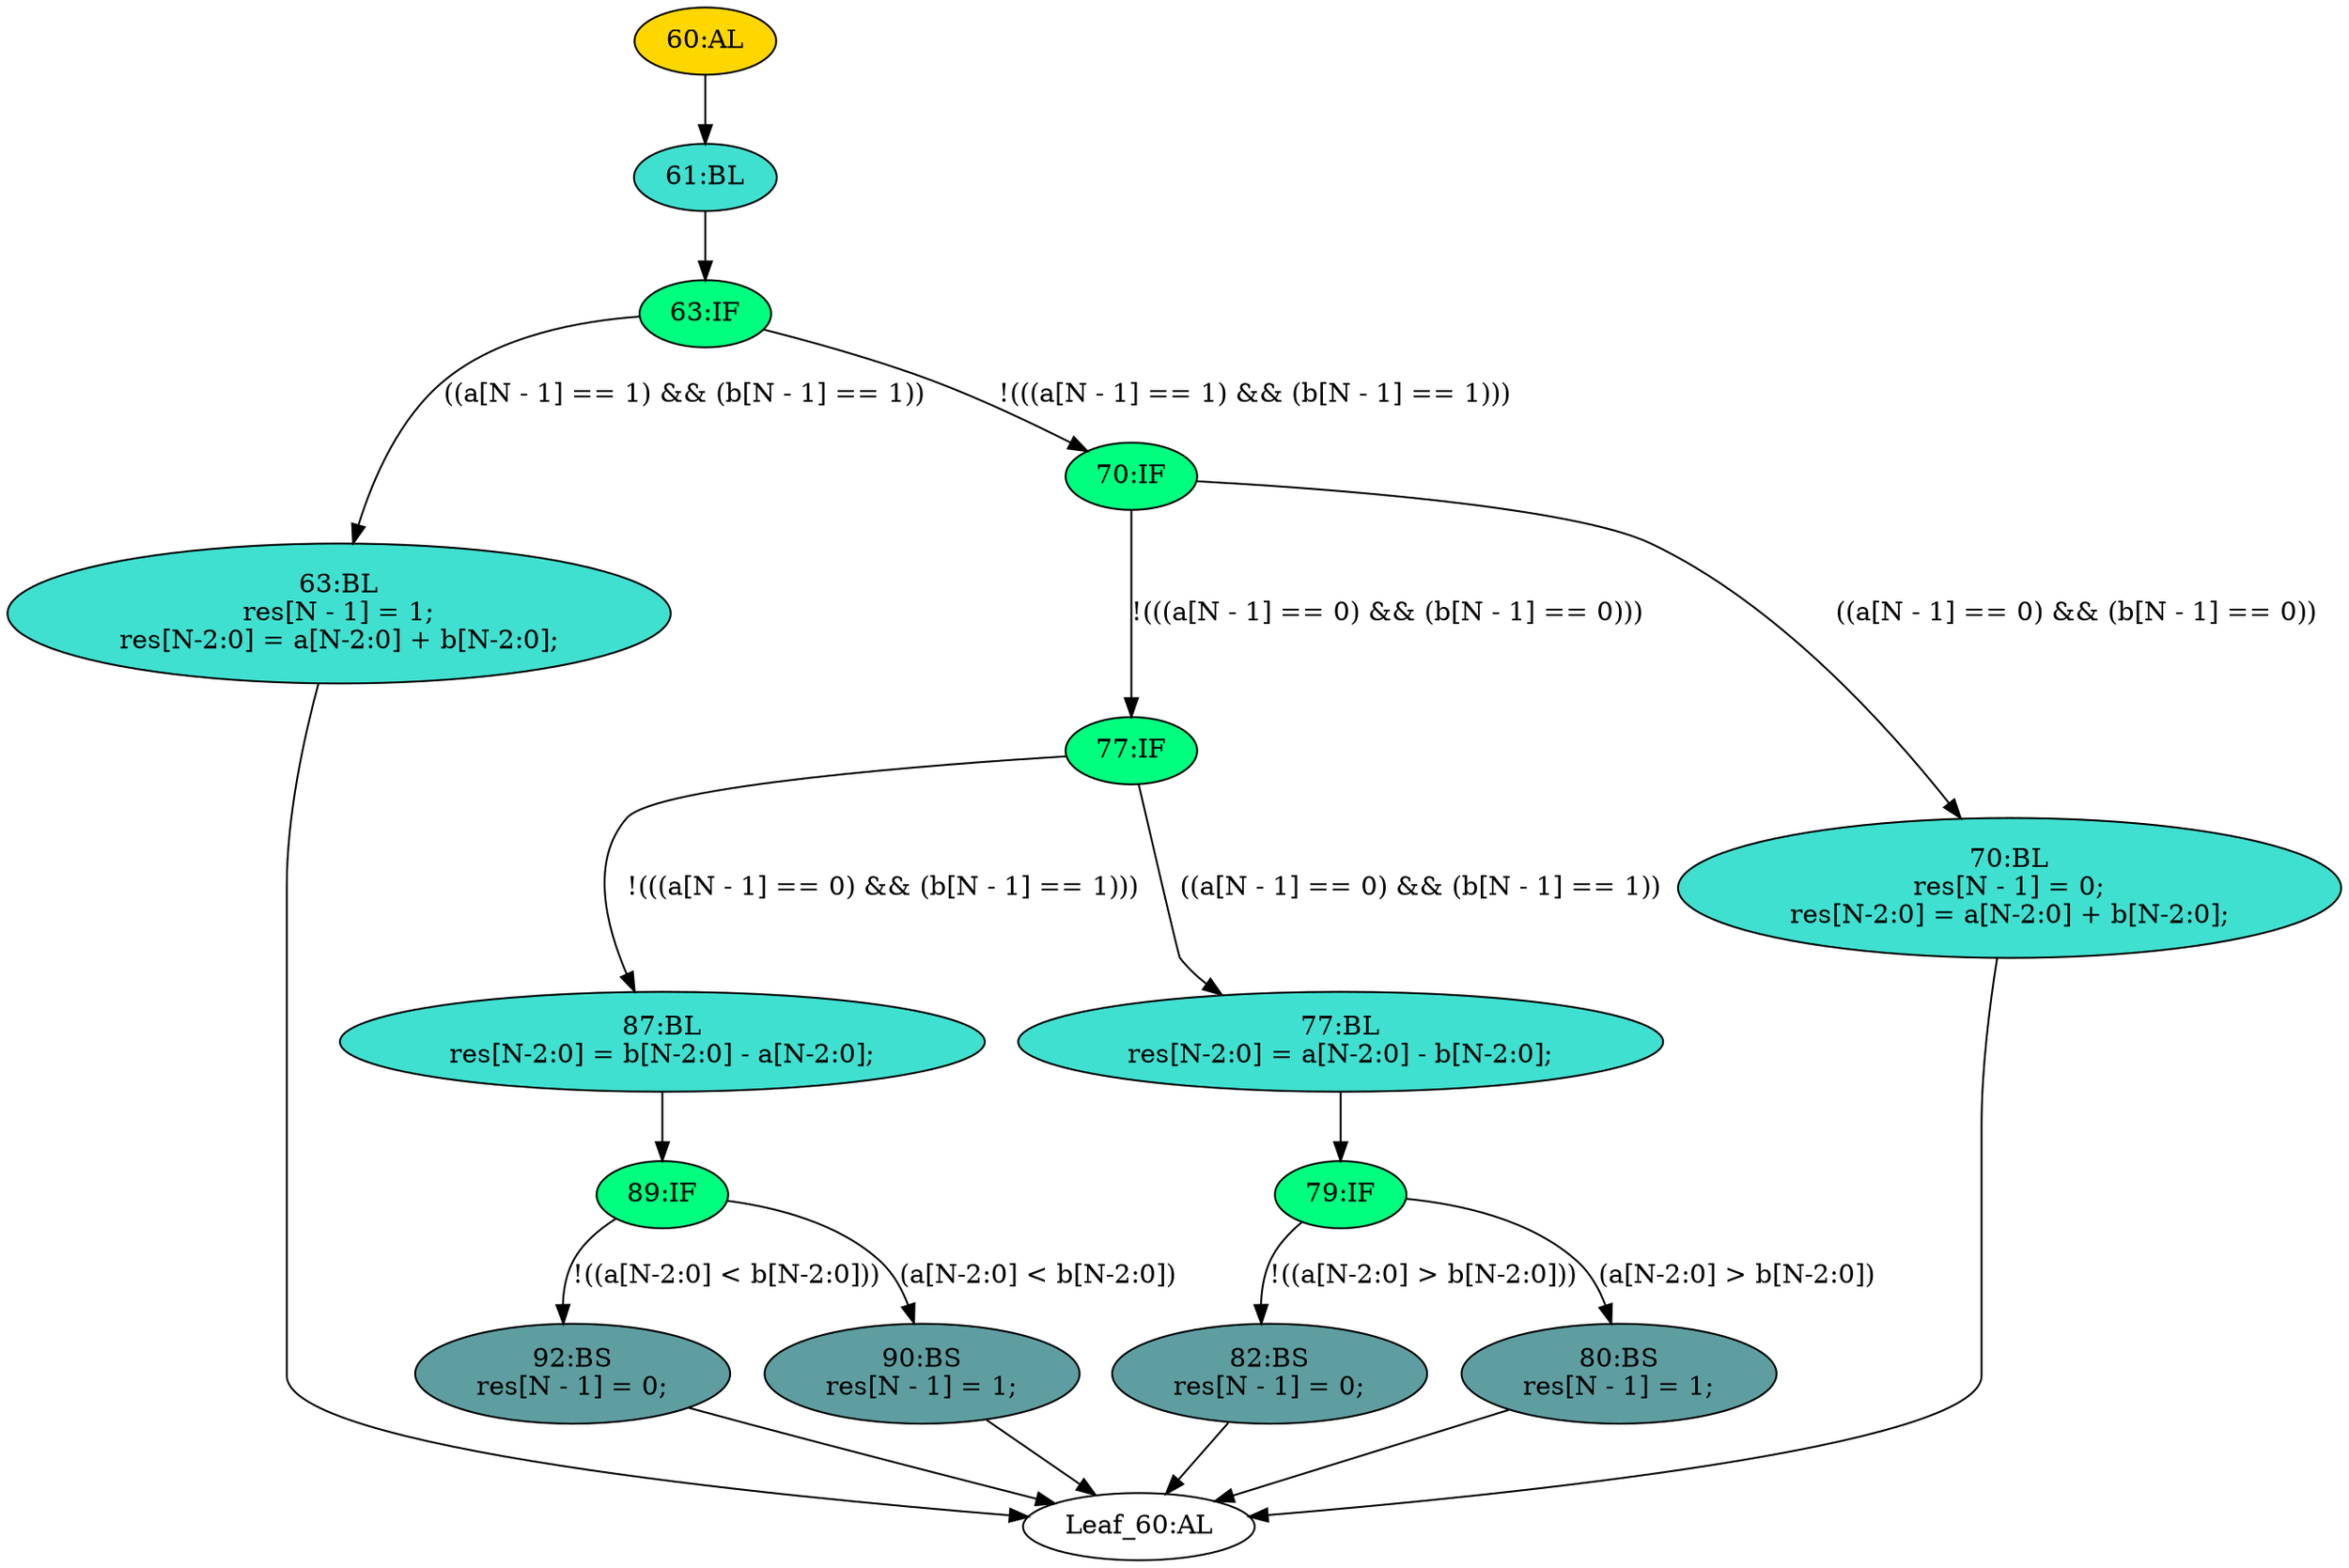 strict digraph "" {
	node [label="\N"];
	"63:BL"	 [ast="<pyverilog.vparser.ast.Block object at 0x7f093e993050>",
		fillcolor=turquoise,
		label="63:BL
res[N - 1] = 1;
res[N-2:0] = a[N-2:0] + b[N-2:0];",
		statements="[<pyverilog.vparser.ast.BlockingSubstitution object at 0x7f093e993210>, <pyverilog.vparser.ast.BlockingSubstitution object at 0x7f093e993ed0>]",
		style=filled,
		typ=Block];
	"Leaf_60:AL"	 [def_var="['res']",
		label="Leaf_60:AL"];
	"63:BL" -> "Leaf_60:AL"	 [cond="[]",
		lineno=None];
	"77:IF"	 [ast="<pyverilog.vparser.ast.IfStatement object at 0x7f093f5b2ad0>",
		fillcolor=springgreen,
		label="77:IF",
		statements="[]",
		style=filled,
		typ=IfStatement];
	"87:BL"	 [ast="<pyverilog.vparser.ast.Block object at 0x7f093eeb9750>",
		fillcolor=turquoise,
		label="87:BL
res[N-2:0] = b[N-2:0] - a[N-2:0];",
		statements="[<pyverilog.vparser.ast.BlockingSubstitution object at 0x7f093e9a3ad0>]",
		style=filled,
		typ=Block];
	"77:IF" -> "87:BL"	 [cond="['a', 'N', 'b', 'N']",
		label="!(((a[N - 1] == 0) && (b[N - 1] == 1)))",
		lineno=77];
	"77:BL"	 [ast="<pyverilog.vparser.ast.Block object at 0x7f093e9b3090>",
		fillcolor=turquoise,
		label="77:BL
res[N-2:0] = a[N-2:0] - b[N-2:0];",
		statements="[<pyverilog.vparser.ast.BlockingSubstitution object at 0x7f093e9b38d0>]",
		style=filled,
		typ=Block];
	"77:IF" -> "77:BL"	 [cond="['a', 'N', 'b', 'N']",
		label="((a[N - 1] == 0) && (b[N - 1] == 1))",
		lineno=77];
	"92:BS"	 [ast="<pyverilog.vparser.ast.BlockingSubstitution object at 0x7f093eeb9a90>",
		fillcolor=cadetblue,
		label="92:BS
res[N - 1] = 0;",
		statements="[<pyverilog.vparser.ast.BlockingSubstitution object at 0x7f093eeb9a90>]",
		style=filled,
		typ=BlockingSubstitution];
	"92:BS" -> "Leaf_60:AL"	 [cond="[]",
		lineno=None];
	"60:AL"	 [ast="<pyverilog.vparser.ast.Always object at 0x7f093e981290>",
		clk_sens=False,
		fillcolor=gold,
		label="60:AL",
		sens="['a', 'b']",
		statements="[]",
		style=filled,
		typ=Always,
		use_var="['a', 'b', 'N']"];
	"61:BL"	 [ast="<pyverilog.vparser.ast.Block object at 0x7f093e981410>",
		fillcolor=turquoise,
		label="61:BL",
		statements="[]",
		style=filled,
		typ=Block];
	"60:AL" -> "61:BL"	 [cond="[]",
		lineno=None];
	"70:IF"	 [ast="<pyverilog.vparser.ast.IfStatement object at 0x7f093e981490>",
		fillcolor=springgreen,
		label="70:IF",
		statements="[]",
		style=filled,
		typ=IfStatement];
	"70:IF" -> "77:IF"	 [cond="['a', 'N', 'b', 'N']",
		label="!(((a[N - 1] == 0) && (b[N - 1] == 0)))",
		lineno=70];
	"70:BL"	 [ast="<pyverilog.vparser.ast.Block object at 0x7f093e9814d0>",
		fillcolor=turquoise,
		label="70:BL
res[N - 1] = 0;
res[N-2:0] = a[N-2:0] + b[N-2:0];",
		statements="[<pyverilog.vparser.ast.BlockingSubstitution object at 0x7f093e981510>, <pyverilog.vparser.ast.BlockingSubstitution object at 0x7f093e981750>]",
		style=filled,
		typ=Block];
	"70:IF" -> "70:BL"	 [cond="['a', 'N', 'b', 'N']",
		label="((a[N - 1] == 0) && (b[N - 1] == 0))",
		lineno=70];
	"89:IF"	 [ast="<pyverilog.vparser.ast.IfStatement object at 0x7f093eeb9190>",
		fillcolor=springgreen,
		label="89:IF",
		statements="[]",
		style=filled,
		typ=IfStatement];
	"87:BL" -> "89:IF"	 [cond="[]",
		lineno=None];
	"79:IF"	 [ast="<pyverilog.vparser.ast.IfStatement object at 0x7f093e9b30d0>",
		fillcolor=springgreen,
		label="79:IF",
		statements="[]",
		style=filled,
		typ=IfStatement];
	"82:BS"	 [ast="<pyverilog.vparser.ast.BlockingSubstitution object at 0x7f093e9b3110>",
		fillcolor=cadetblue,
		label="82:BS
res[N - 1] = 0;",
		statements="[<pyverilog.vparser.ast.BlockingSubstitution object at 0x7f093e9b3110>]",
		style=filled,
		typ=BlockingSubstitution];
	"79:IF" -> "82:BS"	 [cond="['a', 'N', 'b', 'N']",
		label="!((a[N-2:0] > b[N-2:0]))",
		lineno=79];
	"80:BS"	 [ast="<pyverilog.vparser.ast.BlockingSubstitution object at 0x7f093e9b3350>",
		fillcolor=cadetblue,
		label="80:BS
res[N - 1] = 1;",
		statements="[<pyverilog.vparser.ast.BlockingSubstitution object at 0x7f093e9b3350>]",
		style=filled,
		typ=BlockingSubstitution];
	"79:IF" -> "80:BS"	 [cond="['a', 'N', 'b', 'N']",
		label="(a[N-2:0] > b[N-2:0])",
		lineno=79];
	"82:BS" -> "Leaf_60:AL"	 [cond="[]",
		lineno=None];
	"70:BL" -> "Leaf_60:AL"	 [cond="[]",
		lineno=None];
	"89:IF" -> "92:BS"	 [cond="['a', 'N', 'b', 'N']",
		label="!((a[N-2:0] < b[N-2:0]))",
		lineno=89];
	"90:BS"	 [ast="<pyverilog.vparser.ast.BlockingSubstitution object at 0x7f093e9a3550>",
		fillcolor=cadetblue,
		label="90:BS
res[N - 1] = 1;",
		statements="[<pyverilog.vparser.ast.BlockingSubstitution object at 0x7f093e9a3550>]",
		style=filled,
		typ=BlockingSubstitution];
	"89:IF" -> "90:BS"	 [cond="['a', 'N', 'b', 'N']",
		label="(a[N-2:0] < b[N-2:0])",
		lineno=89];
	"63:IF"	 [ast="<pyverilog.vparser.ast.IfStatement object at 0x7f093e981450>",
		fillcolor=springgreen,
		label="63:IF",
		statements="[]",
		style=filled,
		typ=IfStatement];
	"61:BL" -> "63:IF"	 [cond="[]",
		lineno=None];
	"63:IF" -> "63:BL"	 [cond="['a', 'N', 'b', 'N']",
		label="((a[N - 1] == 1) && (b[N - 1] == 1))",
		lineno=63];
	"63:IF" -> "70:IF"	 [cond="['a', 'N', 'b', 'N']",
		label="!(((a[N - 1] == 1) && (b[N - 1] == 1)))",
		lineno=63];
	"77:BL" -> "79:IF"	 [cond="[]",
		lineno=None];
	"80:BS" -> "Leaf_60:AL"	 [cond="[]",
		lineno=None];
	"90:BS" -> "Leaf_60:AL"	 [cond="[]",
		lineno=None];
}
